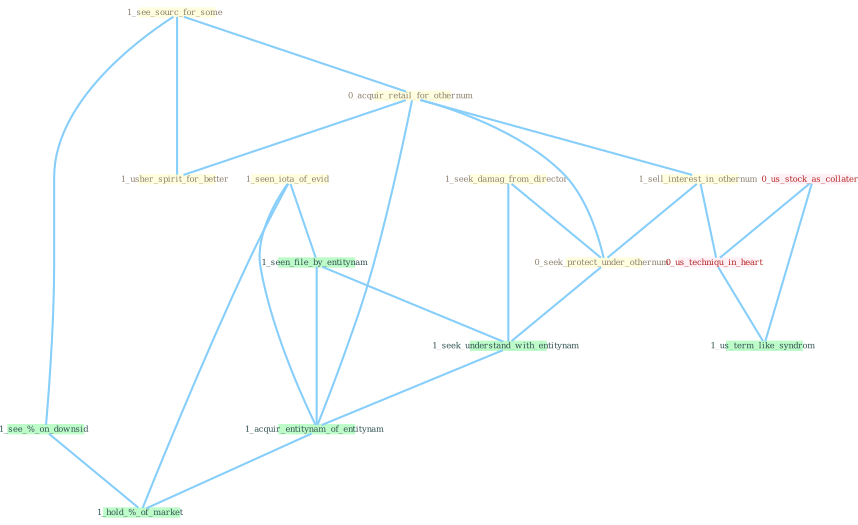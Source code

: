 Graph G{ 
    node
    [shape=polygon,style=filled,width=.5,height=.06,color="#BDFCC9",fixedsize=true,fontsize=4,
    fontcolor="#2f4f4f"];
    {node
    [color="#ffffe0", fontcolor="#8b7d6b"] "1_see_sourc_for_some " "1_seek_damag_from_director " "0_acquir_retail_for_othernum " "1_sell_interest_in_othernum " "0_seek_protect_under_othernum " "1_usher_spirit_for_better " "1_seen_iota_of_evid "}
{node [color="#fff0f5", fontcolor="#b22222"] "0_us_stock_as_collater " "0_us_techniqu_in_heart "}
edge [color="#B0E2FF"];

	"1_see_sourc_for_some " -- "0_acquir_retail_for_othernum " [w="1", color="#87cefa" ];
	"1_see_sourc_for_some " -- "1_usher_spirit_for_better " [w="1", color="#87cefa" ];
	"1_see_sourc_for_some " -- "1_see_%_on_downsid " [w="1", color="#87cefa" ];
	"1_seek_damag_from_director " -- "0_seek_protect_under_othernum " [w="1", color="#87cefa" ];
	"1_seek_damag_from_director " -- "1_seek_understand_with_entitynam " [w="1", color="#87cefa" ];
	"0_acquir_retail_for_othernum " -- "1_sell_interest_in_othernum " [w="1", color="#87cefa" ];
	"0_acquir_retail_for_othernum " -- "0_seek_protect_under_othernum " [w="1", color="#87cefa" ];
	"0_acquir_retail_for_othernum " -- "1_usher_spirit_for_better " [w="1", color="#87cefa" ];
	"0_acquir_retail_for_othernum " -- "1_acquir_entitynam_of_entitynam " [w="1", color="#87cefa" ];
	"1_sell_interest_in_othernum " -- "0_seek_protect_under_othernum " [w="1", color="#87cefa" ];
	"1_sell_interest_in_othernum " -- "0_us_techniqu_in_heart " [w="1", color="#87cefa" ];
	"0_seek_protect_under_othernum " -- "1_seek_understand_with_entitynam " [w="1", color="#87cefa" ];
	"1_seen_iota_of_evid " -- "1_seen_file_by_entitynam " [w="1", color="#87cefa" ];
	"1_seen_iota_of_evid " -- "1_acquir_entitynam_of_entitynam " [w="1", color="#87cefa" ];
	"1_seen_iota_of_evid " -- "1_hold_%_of_market " [w="1", color="#87cefa" ];
	"1_seen_file_by_entitynam " -- "1_seek_understand_with_entitynam " [w="1", color="#87cefa" ];
	"1_seen_file_by_entitynam " -- "1_acquir_entitynam_of_entitynam " [w="1", color="#87cefa" ];
	"0_us_stock_as_collater " -- "0_us_techniqu_in_heart " [w="1", color="#87cefa" ];
	"0_us_stock_as_collater " -- "1_us_term_like_syndrom " [w="1", color="#87cefa" ];
	"1_seek_understand_with_entitynam " -- "1_acquir_entitynam_of_entitynam " [w="1", color="#87cefa" ];
	"1_acquir_entitynam_of_entitynam " -- "1_hold_%_of_market " [w="1", color="#87cefa" ];
	"0_us_techniqu_in_heart " -- "1_us_term_like_syndrom " [w="1", color="#87cefa" ];
	"1_see_%_on_downsid " -- "1_hold_%_of_market " [w="1", color="#87cefa" ];
}